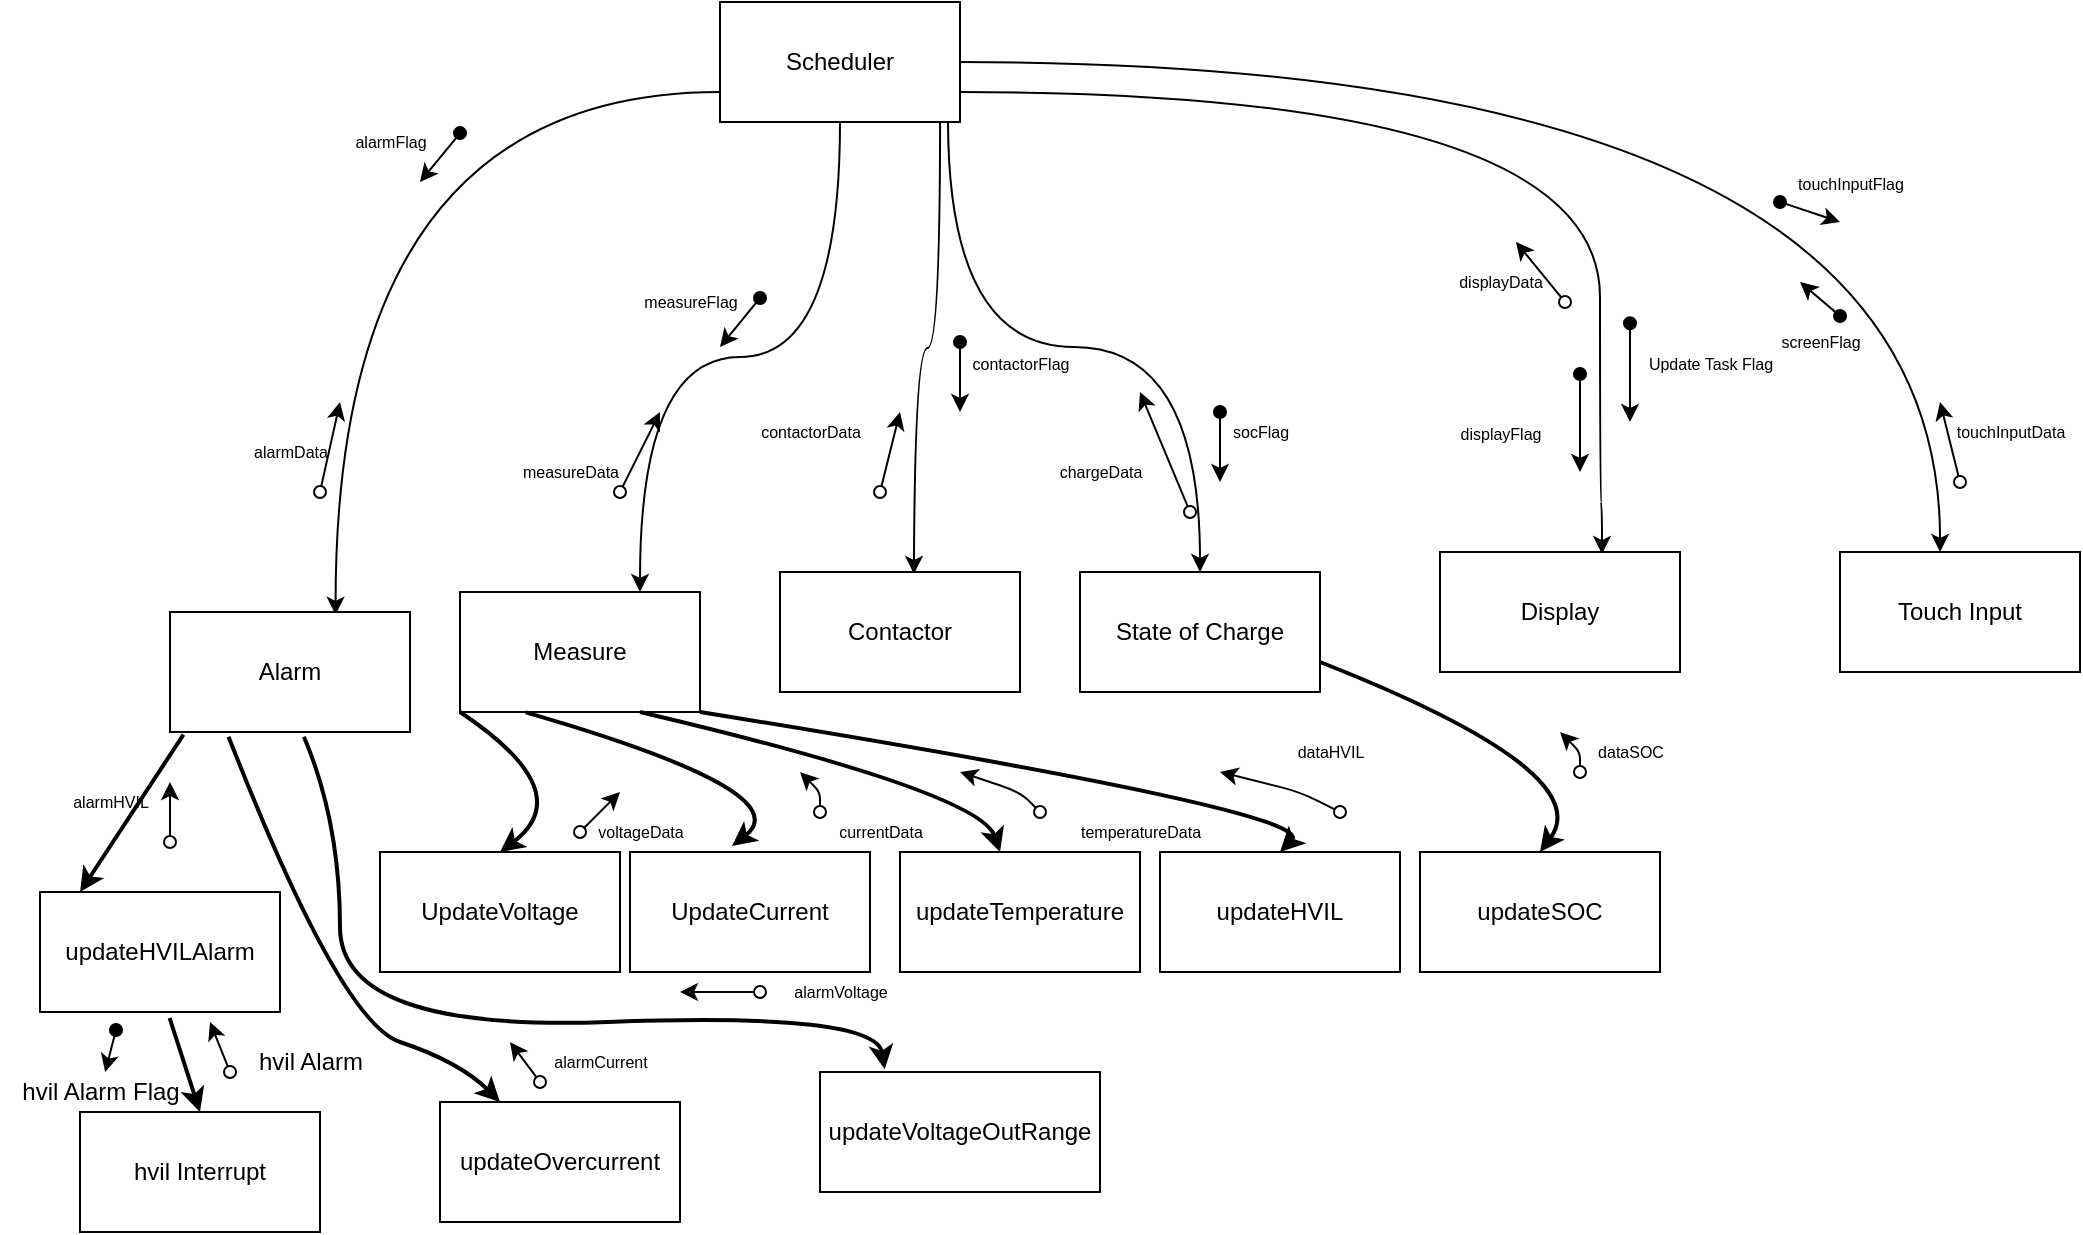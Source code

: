 <mxfile version="14.3.1" type="github">
  <diagram id="eep23TEpH9YFJXfYMCp3" name="Page-1">
    <mxGraphModel dx="1501" dy="397" grid="1" gridSize="10" guides="1" tooltips="1" connect="1" arrows="1" fold="1" page="1" pageScale="1" pageWidth="850" pageHeight="1100" math="0" shadow="0">
      <root>
        <mxCell id="0" />
        <mxCell id="1" parent="0" />
        <mxCell id="KftTdbNhHA2uExKty297-1" style="edgeStyle=orthogonalEdgeStyle;rounded=0;orthogonalLoop=1;jettySize=auto;html=1;exitX=0;exitY=0.75;exitDx=0;exitDy=0;entryX=0.69;entryY=0.023;entryDx=0;entryDy=0;entryPerimeter=0;curved=1;" parent="1" source="KftTdbNhHA2uExKty297-7" target="KftTdbNhHA2uExKty297-10" edge="1">
          <mxGeometry relative="1" as="geometry">
            <mxPoint x="390" y="75" as="sourcePoint" />
          </mxGeometry>
        </mxCell>
        <mxCell id="KftTdbNhHA2uExKty297-2" style="edgeStyle=orthogonalEdgeStyle;rounded=0;orthogonalLoop=1;jettySize=auto;html=1;exitX=0.5;exitY=1;exitDx=0;exitDy=0;entryX=0.75;entryY=0;entryDx=0;entryDy=0;curved=1;" parent="1" source="KftTdbNhHA2uExKty297-7" target="KftTdbNhHA2uExKty297-8" edge="1">
          <mxGeometry relative="1" as="geometry">
            <mxPoint x="420" y="75" as="sourcePoint" />
          </mxGeometry>
        </mxCell>
        <mxCell id="KftTdbNhHA2uExKty297-3" style="edgeStyle=orthogonalEdgeStyle;rounded=0;orthogonalLoop=1;jettySize=auto;html=1;exitX=0.917;exitY=1;exitDx=0;exitDy=0;entryX=0.558;entryY=-0.067;entryDx=0;entryDy=0;entryPerimeter=0;curved=1;exitPerimeter=0;" parent="1" source="KftTdbNhHA2uExKty297-7" edge="1">
          <mxGeometry relative="1" as="geometry">
            <mxPoint x="436.96" y="295.98" as="targetPoint" />
            <mxPoint x="450" y="75" as="sourcePoint" />
          </mxGeometry>
        </mxCell>
        <mxCell id="KftTdbNhHA2uExKty297-4" style="edgeStyle=orthogonalEdgeStyle;rounded=0;orthogonalLoop=1;jettySize=auto;html=1;exitX=0.95;exitY=0.983;exitDx=0;exitDy=0;curved=1;exitPerimeter=0;" parent="1" source="KftTdbNhHA2uExKty297-7" target="KftTdbNhHA2uExKty297-11" edge="1">
          <mxGeometry relative="1" as="geometry">
            <mxPoint x="480" y="75" as="sourcePoint" />
          </mxGeometry>
        </mxCell>
        <mxCell id="KftTdbNhHA2uExKty297-5" style="edgeStyle=orthogonalEdgeStyle;rounded=0;orthogonalLoop=1;jettySize=auto;html=1;exitX=1;exitY=0.75;exitDx=0;exitDy=0;curved=1;entryX=0.675;entryY=0.017;entryDx=0;entryDy=0;entryPerimeter=0;" parent="1" source="KftTdbNhHA2uExKty297-7" target="KftTdbNhHA2uExKty297-13" edge="1">
          <mxGeometry relative="1" as="geometry">
            <mxPoint x="510" y="75" as="sourcePoint" />
            <Array as="points">
              <mxPoint x="780" y="55" />
              <mxPoint x="780" y="260" />
              <mxPoint x="781" y="260" />
            </Array>
            <mxPoint x="790" y="260" as="targetPoint" />
          </mxGeometry>
        </mxCell>
        <mxCell id="KftTdbNhHA2uExKty297-6" style="edgeStyle=orthogonalEdgeStyle;rounded=0;orthogonalLoop=1;jettySize=auto;html=1;exitX=1;exitY=0.5;exitDx=0;exitDy=0;entryX=0.417;entryY=0;entryDx=0;entryDy=0;entryPerimeter=0;curved=1;" parent="1" source="KftTdbNhHA2uExKty297-7" target="KftTdbNhHA2uExKty297-50" edge="1">
          <mxGeometry relative="1" as="geometry">
            <mxPoint x="510" y="30" as="sourcePoint" />
          </mxGeometry>
        </mxCell>
        <mxCell id="KftTdbNhHA2uExKty297-7" value="Scheduler" style="rounded=0;whiteSpace=wrap;html=1;" parent="1" vertex="1">
          <mxGeometry x="340" y="10" width="120" height="60" as="geometry" />
        </mxCell>
        <mxCell id="KftTdbNhHA2uExKty297-8" value="Measure" style="rounded=0;whiteSpace=wrap;html=1;" parent="1" vertex="1">
          <mxGeometry x="210" y="305" width="120" height="60" as="geometry" />
        </mxCell>
        <mxCell id="KftTdbNhHA2uExKty297-9" value="Contactor" style="rounded=0;whiteSpace=wrap;html=1;" parent="1" vertex="1">
          <mxGeometry x="370" y="295" width="120" height="60" as="geometry" />
        </mxCell>
        <mxCell id="KftTdbNhHA2uExKty297-10" value="Alarm" style="rounded=0;whiteSpace=wrap;html=1;" parent="1" vertex="1">
          <mxGeometry x="65" y="315" width="120" height="60" as="geometry" />
        </mxCell>
        <mxCell id="KftTdbNhHA2uExKty297-11" value="State of Charge" style="rounded=0;whiteSpace=wrap;html=1;" parent="1" vertex="1">
          <mxGeometry x="520" y="295" width="120" height="60" as="geometry" />
        </mxCell>
        <mxCell id="KftTdbNhHA2uExKty297-13" value="Display" style="rounded=0;whiteSpace=wrap;html=1;" parent="1" vertex="1">
          <mxGeometry x="700" y="285" width="120" height="60" as="geometry" />
        </mxCell>
        <mxCell id="KftTdbNhHA2uExKty297-14" value="UpdateVoltage" style="rounded=0;whiteSpace=wrap;html=1;" parent="1" vertex="1">
          <mxGeometry x="170" y="435" width="120" height="60" as="geometry" />
        </mxCell>
        <mxCell id="KftTdbNhHA2uExKty297-15" value="UpdateCurrent" style="rounded=0;whiteSpace=wrap;html=1;align=center;" parent="1" vertex="1">
          <mxGeometry x="295" y="435" width="120" height="60" as="geometry" />
        </mxCell>
        <mxCell id="KftTdbNhHA2uExKty297-16" value="updateTemperature" style="rounded=0;whiteSpace=wrap;html=1;" parent="1" vertex="1">
          <mxGeometry x="430" y="435" width="120" height="60" as="geometry" />
        </mxCell>
        <mxCell id="KftTdbNhHA2uExKty297-17" value="updateHVIL" style="rounded=0;whiteSpace=wrap;html=1;" parent="1" vertex="1">
          <mxGeometry x="560" y="435" width="120" height="60" as="geometry" />
        </mxCell>
        <mxCell id="KftTdbNhHA2uExKty297-18" value="updateSOC" style="rounded=0;whiteSpace=wrap;html=1;" parent="1" vertex="1">
          <mxGeometry x="690" y="435" width="120" height="60" as="geometry" />
        </mxCell>
        <mxCell id="KftTdbNhHA2uExKty297-19" value="" style="endArrow=classic;html=1;strokeWidth=2;entryX=0.5;entryY=0;entryDx=0;entryDy=0;curved=1;exitX=1;exitY=0.75;exitDx=0;exitDy=0;" parent="1" source="KftTdbNhHA2uExKty297-11" target="KftTdbNhHA2uExKty297-18" edge="1">
          <mxGeometry width="50" height="50" relative="1" as="geometry">
            <mxPoint x="750" y="355" as="sourcePoint" />
            <mxPoint x="560" y="445" as="targetPoint" />
            <Array as="points">
              <mxPoint x="780" y="395" />
            </Array>
          </mxGeometry>
        </mxCell>
        <mxCell id="KftTdbNhHA2uExKty297-20" value="" style="endArrow=classic;html=1;strokeWidth=2;exitX=0;exitY=1;exitDx=0;exitDy=0;entryX=0.5;entryY=0;entryDx=0;entryDy=0;curved=1;" parent="1" source="KftTdbNhHA2uExKty297-8" target="KftTdbNhHA2uExKty297-14" edge="1">
          <mxGeometry width="50" height="50" relative="1" as="geometry">
            <mxPoint x="410" y="445" as="sourcePoint" />
            <mxPoint x="460" y="395" as="targetPoint" />
            <Array as="points">
              <mxPoint x="270" y="405" />
            </Array>
          </mxGeometry>
        </mxCell>
        <mxCell id="KftTdbNhHA2uExKty297-21" value="" style="endArrow=classic;html=1;strokeWidth=2;entryX=0.425;entryY=-0.05;entryDx=0;entryDy=0;entryPerimeter=0;curved=1;exitX=0.274;exitY=1.003;exitDx=0;exitDy=0;exitPerimeter=0;" parent="1" source="KftTdbNhHA2uExKty297-8" target="KftTdbNhHA2uExKty297-15" edge="1">
          <mxGeometry width="50" height="50" relative="1" as="geometry">
            <mxPoint x="340" y="405" as="sourcePoint" />
            <mxPoint x="480" y="365" as="targetPoint" />
            <Array as="points">
              <mxPoint x="381" y="405" />
            </Array>
          </mxGeometry>
        </mxCell>
        <mxCell id="KftTdbNhHA2uExKty297-22" value="" style="endArrow=classic;html=1;strokeWidth=2;exitX=0.75;exitY=1;exitDx=0;exitDy=0;entryX=0.417;entryY=0;entryDx=0;entryDy=0;entryPerimeter=0;curved=1;" parent="1" source="KftTdbNhHA2uExKty297-8" target="KftTdbNhHA2uExKty297-16" edge="1">
          <mxGeometry width="50" height="50" relative="1" as="geometry">
            <mxPoint x="480" y="395" as="sourcePoint" />
            <mxPoint x="530" y="345" as="targetPoint" />
            <Array as="points">
              <mxPoint x="470" y="405" />
            </Array>
          </mxGeometry>
        </mxCell>
        <mxCell id="KftTdbNhHA2uExKty297-23" value="" style="endArrow=classic;html=1;strokeWidth=2;exitX=1;exitY=1;exitDx=0;exitDy=0;entryX=0.5;entryY=0;entryDx=0;entryDy=0;curved=1;" parent="1" source="KftTdbNhHA2uExKty297-8" target="KftTdbNhHA2uExKty297-17" edge="1">
          <mxGeometry width="50" height="50" relative="1" as="geometry">
            <mxPoint x="480" y="435" as="sourcePoint" />
            <mxPoint x="530" y="385" as="targetPoint" />
            <Array as="points">
              <mxPoint x="640" y="415" />
            </Array>
          </mxGeometry>
        </mxCell>
        <mxCell id="KftTdbNhHA2uExKty297-24" value="contactorData" style="text;html=1;align=center;verticalAlign=middle;resizable=0;points=[];autosize=1;fontSize=8;" parent="1" vertex="1">
          <mxGeometry x="350" y="215" width="70" height="20" as="geometry" />
        </mxCell>
        <mxCell id="KftTdbNhHA2uExKty297-25" value="measureData" style="text;html=1;align=center;verticalAlign=middle;resizable=0;points=[];autosize=1;fontSize=8;" parent="1" vertex="1">
          <mxGeometry x="235" y="235" width="60" height="20" as="geometry" />
        </mxCell>
        <mxCell id="KftTdbNhHA2uExKty297-26" value="alarmData" style="text;html=1;align=center;verticalAlign=middle;resizable=0;points=[];autosize=1;fontSize=8;" parent="1" vertex="1">
          <mxGeometry x="100" y="225" width="50" height="20" as="geometry" />
        </mxCell>
        <mxCell id="KftTdbNhHA2uExKty297-27" value="updateVoltageOutRange" style="rounded=0;whiteSpace=wrap;html=1;" parent="1" vertex="1">
          <mxGeometry x="390" y="545" width="140" height="60" as="geometry" />
        </mxCell>
        <mxCell id="KftTdbNhHA2uExKty297-28" value="updateOvercurrent" style="rounded=0;whiteSpace=wrap;html=1;" parent="1" vertex="1">
          <mxGeometry x="200" y="560" width="120" height="60" as="geometry" />
        </mxCell>
        <mxCell id="KftTdbNhHA2uExKty297-29" value="updateHVILAlarm" style="rounded=0;whiteSpace=wrap;html=1;" parent="1" vertex="1">
          <mxGeometry y="455" width="120" height="60" as="geometry" />
        </mxCell>
        <mxCell id="KftTdbNhHA2uExKty297-30" value="" style="endArrow=classic;html=1;strokeWidth=2;fontSize=8;entryX=0.167;entryY=0;entryDx=0;entryDy=0;entryPerimeter=0;exitX=0.056;exitY=1.022;exitDx=0;exitDy=0;exitPerimeter=0;" parent="1" source="KftTdbNhHA2uExKty297-10" target="KftTdbNhHA2uExKty297-29" edge="1">
          <mxGeometry width="50" height="50" relative="1" as="geometry">
            <mxPoint x="280" y="535" as="sourcePoint" />
            <mxPoint x="330" y="485" as="targetPoint" />
          </mxGeometry>
        </mxCell>
        <mxCell id="KftTdbNhHA2uExKty297-31" value="" style="endArrow=classic;html=1;strokeWidth=2;fontSize=8;exitX=0.244;exitY=1.039;exitDx=0;exitDy=0;exitPerimeter=0;entryX=0.25;entryY=0;entryDx=0;entryDy=0;curved=1;" parent="1" source="KftTdbNhHA2uExKty297-10" target="KftTdbNhHA2uExKty297-28" edge="1">
          <mxGeometry width="50" height="50" relative="1" as="geometry">
            <mxPoint x="170" y="565" as="sourcePoint" />
            <mxPoint x="220" y="515" as="targetPoint" />
            <Array as="points">
              <mxPoint x="150" y="520" />
              <mxPoint x="210" y="540" />
            </Array>
          </mxGeometry>
        </mxCell>
        <mxCell id="KftTdbNhHA2uExKty297-32" value="" style="endArrow=classic;html=1;strokeWidth=2;fontSize=8;exitX=0.558;exitY=1.039;exitDx=0;exitDy=0;exitPerimeter=0;entryX=0.231;entryY=-0.022;entryDx=0;entryDy=0;entryPerimeter=0;curved=1;" parent="1" source="KftTdbNhHA2uExKty297-10" target="KftTdbNhHA2uExKty297-27" edge="1">
          <mxGeometry width="50" height="50" relative="1" as="geometry">
            <mxPoint x="310" y="555" as="sourcePoint" />
            <mxPoint x="360" y="505" as="targetPoint" />
            <Array as="points">
              <mxPoint x="150" y="420" />
              <mxPoint x="150" y="525" />
              <mxPoint x="418" y="515" />
            </Array>
          </mxGeometry>
        </mxCell>
        <mxCell id="KftTdbNhHA2uExKty297-33" value="" style="endArrow=classic;html=1;strokeWidth=1;startArrow=oval;startFill=0;" parent="1" edge="1">
          <mxGeometry width="50" height="50" relative="1" as="geometry">
            <mxPoint x="65" y="430" as="sourcePoint" />
            <mxPoint x="65" y="400" as="targetPoint" />
          </mxGeometry>
        </mxCell>
        <mxCell id="KftTdbNhHA2uExKty297-34" value="" style="endArrow=classic;html=1;strokeWidth=1;startArrow=oval;startFill=0;" parent="1" edge="1">
          <mxGeometry width="50" height="50" relative="1" as="geometry">
            <mxPoint x="250" y="550" as="sourcePoint" />
            <mxPoint x="235.0" y="530" as="targetPoint" />
          </mxGeometry>
        </mxCell>
        <mxCell id="KftTdbNhHA2uExKty297-35" value="" style="endArrow=classic;html=1;strokeWidth=1;startArrow=oval;startFill=0;" parent="1" edge="1">
          <mxGeometry width="50" height="50" relative="1" as="geometry">
            <mxPoint x="360.0" y="505" as="sourcePoint" />
            <mxPoint x="320.0" y="505" as="targetPoint" />
          </mxGeometry>
        </mxCell>
        <mxCell id="KftTdbNhHA2uExKty297-36" value="alarmHVIL" style="text;html=1;align=center;verticalAlign=middle;resizable=0;points=[];autosize=1;fontSize=8;" parent="1" vertex="1">
          <mxGeometry x="10" y="400" width="50" height="20" as="geometry" />
        </mxCell>
        <mxCell id="KftTdbNhHA2uExKty297-37" value="alarmCurrent" style="text;html=1;align=center;verticalAlign=middle;resizable=0;points=[];autosize=1;fontSize=8;" parent="1" vertex="1">
          <mxGeometry x="250" y="530" width="60" height="20" as="geometry" />
        </mxCell>
        <mxCell id="KftTdbNhHA2uExKty297-38" value="alarmVoltage" style="text;html=1;align=center;verticalAlign=middle;resizable=0;points=[];autosize=1;fontSize=8;" parent="1" vertex="1">
          <mxGeometry x="370" y="495" width="60" height="20" as="geometry" />
        </mxCell>
        <mxCell id="KftTdbNhHA2uExKty297-39" value="chargeData" style="text;html=1;align=center;verticalAlign=middle;resizable=0;points=[];autosize=1;fontSize=8;" parent="1" vertex="1">
          <mxGeometry x="500" y="235" width="60" height="20" as="geometry" />
        </mxCell>
        <mxCell id="KftTdbNhHA2uExKty297-40" value="" style="endArrow=classic;html=1;strokeWidth=1;startArrow=oval;startFill=0;" parent="1" edge="1">
          <mxGeometry width="50" height="50" relative="1" as="geometry">
            <mxPoint x="270.0" y="425" as="sourcePoint" />
            <mxPoint x="290.0" y="405" as="targetPoint" />
          </mxGeometry>
        </mxCell>
        <mxCell id="KftTdbNhHA2uExKty297-41" value="voltageData" style="text;html=1;align=center;verticalAlign=middle;resizable=0;points=[];autosize=1;fontSize=8;" parent="1" vertex="1">
          <mxGeometry x="270" y="415" width="60" height="20" as="geometry" />
        </mxCell>
        <mxCell id="KftTdbNhHA2uExKty297-42" value="" style="endArrow=classic;html=1;strokeWidth=1;startArrow=oval;startFill=0;" parent="1" edge="1">
          <mxGeometry width="50" height="50" relative="1" as="geometry">
            <mxPoint x="390.0" y="415" as="sourcePoint" />
            <mxPoint x="380.0" y="395" as="targetPoint" />
            <Array as="points">
              <mxPoint x="390" y="405" />
            </Array>
          </mxGeometry>
        </mxCell>
        <mxCell id="KftTdbNhHA2uExKty297-43" value="currentData" style="text;html=1;align=center;verticalAlign=middle;resizable=0;points=[];autosize=1;fontSize=8;" parent="1" vertex="1">
          <mxGeometry x="390" y="415" width="60" height="20" as="geometry" />
        </mxCell>
        <mxCell id="KftTdbNhHA2uExKty297-44" value="" style="endArrow=classic;html=1;strokeWidth=1;startArrow=oval;startFill=0;" parent="1" edge="1">
          <mxGeometry width="50" height="50" relative="1" as="geometry">
            <mxPoint x="500.0" y="415" as="sourcePoint" />
            <mxPoint x="460.0" y="395" as="targetPoint" />
            <Array as="points">
              <mxPoint x="490" y="405" />
            </Array>
          </mxGeometry>
        </mxCell>
        <mxCell id="KftTdbNhHA2uExKty297-45" value="temperatureData" style="text;html=1;align=center;verticalAlign=middle;resizable=0;points=[];autosize=1;fontSize=8;" parent="1" vertex="1">
          <mxGeometry x="510" y="415" width="80" height="20" as="geometry" />
        </mxCell>
        <mxCell id="KftTdbNhHA2uExKty297-46" value="" style="endArrow=classic;html=1;strokeWidth=1;startArrow=oval;startFill=0;" parent="1" edge="1">
          <mxGeometry width="50" height="50" relative="1" as="geometry">
            <mxPoint x="650" y="415" as="sourcePoint" />
            <mxPoint x="590.0" y="395" as="targetPoint" />
            <Array as="points">
              <mxPoint x="630" y="405" />
            </Array>
          </mxGeometry>
        </mxCell>
        <mxCell id="KftTdbNhHA2uExKty297-47" value="dataHVIL" style="text;html=1;align=center;verticalAlign=middle;resizable=0;points=[];autosize=1;fontSize=8;" parent="1" vertex="1">
          <mxGeometry x="620" y="375" width="50" height="20" as="geometry" />
        </mxCell>
        <mxCell id="KftTdbNhHA2uExKty297-48" value="" style="endArrow=classic;html=1;strokeWidth=1;startArrow=oval;startFill=0;" parent="1" edge="1">
          <mxGeometry width="50" height="50" relative="1" as="geometry">
            <mxPoint x="770" y="395" as="sourcePoint" />
            <mxPoint x="760" y="375" as="targetPoint" />
            <Array as="points">
              <mxPoint x="770" y="385" />
            </Array>
          </mxGeometry>
        </mxCell>
        <mxCell id="KftTdbNhHA2uExKty297-49" value="dataSOC" style="text;html=1;align=center;verticalAlign=middle;resizable=0;points=[];autosize=1;fontSize=8;" parent="1" vertex="1">
          <mxGeometry x="770" y="375" width="50" height="20" as="geometry" />
        </mxCell>
        <mxCell id="KftTdbNhHA2uExKty297-50" value="Touch Input" style="rounded=0;whiteSpace=wrap;html=1;" parent="1" vertex="1">
          <mxGeometry x="900" y="285" width="120" height="60" as="geometry" />
        </mxCell>
        <mxCell id="KftTdbNhHA2uExKty297-51" value="" style="endArrow=classic;html=1;strokeWidth=1;startArrow=oval;startFill=1;exitX=0.667;exitY=-0.15;exitDx=0;exitDy=0;exitPerimeter=0;" parent="1" source="KftTdbNhHA2uExKty297-52" edge="1">
          <mxGeometry width="50" height="50" relative="1" as="geometry">
            <mxPoint x="860" y="225.0" as="sourcePoint" />
            <mxPoint x="880" y="150" as="targetPoint" />
          </mxGeometry>
        </mxCell>
        <mxCell id="KftTdbNhHA2uExKty297-52" value="screenFlag" style="text;html=1;align=center;verticalAlign=middle;resizable=0;points=[];autosize=1;fontSize=8;" parent="1" vertex="1">
          <mxGeometry x="860" y="170" width="60" height="20" as="geometry" />
        </mxCell>
        <mxCell id="KftTdbNhHA2uExKty297-53" value="" style="endArrow=classic;html=1;strokeWidth=1;startArrow=oval;startFill=0;" parent="1" edge="1">
          <mxGeometry width="50" height="50" relative="1" as="geometry">
            <mxPoint x="960" y="250" as="sourcePoint" />
            <mxPoint x="950" y="210" as="targetPoint" />
          </mxGeometry>
        </mxCell>
        <mxCell id="KftTdbNhHA2uExKty297-54" value="touchInputData" style="text;html=1;align=center;verticalAlign=middle;resizable=0;points=[];autosize=1;fontSize=8;" parent="1" vertex="1">
          <mxGeometry x="950" y="215.0" width="70" height="20" as="geometry" />
        </mxCell>
        <mxCell id="KftTdbNhHA2uExKty297-55" value="" style="endArrow=classic;html=1;strokeWidth=1;startArrow=oval;startFill=0;" parent="1" edge="1">
          <mxGeometry width="50" height="50" relative="1" as="geometry">
            <mxPoint x="575.0" y="265.0" as="sourcePoint" />
            <mxPoint x="550.0" y="205.0" as="targetPoint" />
          </mxGeometry>
        </mxCell>
        <mxCell id="KftTdbNhHA2uExKty297-56" value="" style="endArrow=classic;html=1;strokeWidth=1;startArrow=oval;startFill=0;" parent="1" edge="1">
          <mxGeometry width="50" height="50" relative="1" as="geometry">
            <mxPoint x="420.0" y="255.0" as="sourcePoint" />
            <mxPoint x="430.0" y="215.0" as="targetPoint" />
          </mxGeometry>
        </mxCell>
        <mxCell id="KftTdbNhHA2uExKty297-57" value="" style="endArrow=classic;html=1;strokeWidth=1;startArrow=oval;startFill=0;" parent="1" edge="1">
          <mxGeometry width="50" height="50" relative="1" as="geometry">
            <mxPoint x="290.0" y="255.0" as="sourcePoint" />
            <mxPoint x="310.0" y="215.0" as="targetPoint" />
          </mxGeometry>
        </mxCell>
        <mxCell id="KftTdbNhHA2uExKty297-58" value="" style="endArrow=classic;html=1;strokeWidth=1;startArrow=oval;startFill=0;" parent="1" edge="1">
          <mxGeometry width="50" height="50" relative="1" as="geometry">
            <mxPoint x="140" y="255.0" as="sourcePoint" />
            <mxPoint x="150" y="210" as="targetPoint" />
          </mxGeometry>
        </mxCell>
        <mxCell id="KftTdbNhHA2uExKty297-65" value="" style="endArrow=classic;html=1;strokeWidth=1;startArrow=oval;startFill=1;" parent="1" edge="1">
          <mxGeometry width="50" height="50" relative="1" as="geometry">
            <mxPoint x="770" y="196" as="sourcePoint" />
            <mxPoint x="770" y="245" as="targetPoint" />
            <Array as="points">
              <mxPoint x="770" y="220" />
            </Array>
          </mxGeometry>
        </mxCell>
        <mxCell id="KftTdbNhHA2uExKty297-66" value="" style="endArrow=classic;html=1;strokeWidth=1;startArrow=oval;startFill=1;" parent="1" edge="1">
          <mxGeometry width="50" height="50" relative="1" as="geometry">
            <mxPoint x="795" y="170.63" as="sourcePoint" />
            <mxPoint x="795" y="220" as="targetPoint" />
            <Array as="points">
              <mxPoint x="795" y="170.13" />
            </Array>
          </mxGeometry>
        </mxCell>
        <mxCell id="KftTdbNhHA2uExKty297-67" value="&lt;font style=&quot;font-size: 8px&quot;&gt;Update Task Flag&lt;/font&gt;" style="text;html=1;align=center;verticalAlign=middle;resizable=0;points=[];autosize=1;rotation=0;" parent="1" vertex="1">
          <mxGeometry x="800" y="180" width="70" height="20" as="geometry" />
        </mxCell>
        <mxCell id="KftTdbNhHA2uExKty297-68" value="&lt;font style=&quot;font-size: 8px&quot;&gt;displayFlag&lt;/font&gt;" style="text;html=1;align=center;verticalAlign=middle;resizable=0;points=[];autosize=1;" parent="1" vertex="1">
          <mxGeometry x="700" y="215" width="60" height="20" as="geometry" />
        </mxCell>
        <mxCell id="KftTdbNhHA2uExKty297-69" value="" style="endArrow=classic;html=1;strokeWidth=1;startArrow=oval;startFill=1;" parent="1" edge="1">
          <mxGeometry width="50" height="50" relative="1" as="geometry">
            <mxPoint x="460" y="180" as="sourcePoint" />
            <mxPoint x="460.0" y="215.0" as="targetPoint" />
            <Array as="points" />
          </mxGeometry>
        </mxCell>
        <mxCell id="KftTdbNhHA2uExKty297-70" value="&lt;span style=&quot;font-size: 8px&quot;&gt;contactorFlag&lt;/span&gt;" style="text;html=1;align=center;verticalAlign=middle;resizable=0;points=[];autosize=1;" parent="1" vertex="1">
          <mxGeometry x="460" y="180" width="60" height="20" as="geometry" />
        </mxCell>
        <mxCell id="KftTdbNhHA2uExKty297-71" value="" style="endArrow=classic;html=1;strokeWidth=2;fontSize=8;exitX=0.54;exitY=1.05;exitDx=0;exitDy=0;exitPerimeter=0;entryX=0.5;entryY=0;entryDx=0;entryDy=0;" parent="1" edge="1" target="KftTdbNhHA2uExKty297-77" source="KftTdbNhHA2uExKty297-29">
          <mxGeometry width="50" height="50" relative="1" as="geometry">
            <mxPoint x="86.68" y="515" as="sourcePoint" />
            <mxPoint x="80" y="570" as="targetPoint" />
          </mxGeometry>
        </mxCell>
        <mxCell id="KftTdbNhHA2uExKty297-72" value="" style="endArrow=classic;html=1;strokeWidth=1;startArrow=oval;startFill=0;" parent="1" edge="1">
          <mxGeometry width="50" height="50" relative="1" as="geometry">
            <mxPoint x="95" y="545" as="sourcePoint" />
            <mxPoint x="85" y="520" as="targetPoint" />
          </mxGeometry>
        </mxCell>
        <mxCell id="KftTdbNhHA2uExKty297-73" value="" style="endArrow=classic;html=1;strokeWidth=1;startArrow=oval;startFill=1;exitX=0.15;exitY=1.15;exitDx=0;exitDy=0;exitPerimeter=0;" parent="1" edge="1">
          <mxGeometry width="50" height="50" relative="1" as="geometry">
            <mxPoint x="38" y="524" as="sourcePoint" />
            <mxPoint x="32.581" y="545" as="targetPoint" />
            <Array as="points" />
          </mxGeometry>
        </mxCell>
        <mxCell id="KftTdbNhHA2uExKty297-74" value="hvil Alarm" style="text;html=1;align=center;verticalAlign=middle;resizable=0;points=[];autosize=1;" parent="1" vertex="1">
          <mxGeometry x="100" y="530" width="70" height="20" as="geometry" />
        </mxCell>
        <mxCell id="KftTdbNhHA2uExKty297-75" value="hvil Alarm Flag" style="text;html=1;align=center;verticalAlign=middle;resizable=0;points=[];autosize=1;" parent="1" vertex="1">
          <mxGeometry x="-20" y="545" width="100" height="20" as="geometry" />
        </mxCell>
        <mxCell id="KftTdbNhHA2uExKty297-77" value="hvil Interrupt" style="rounded=0;whiteSpace=wrap;html=1;" parent="1" vertex="1">
          <mxGeometry x="20" y="565" width="120" height="60" as="geometry" />
        </mxCell>
        <mxCell id="HoIOViwTMnmnvjEIozFm-1" value="" style="endArrow=classic;html=1;strokeWidth=1;startArrow=oval;startFill=1;" parent="1" edge="1">
          <mxGeometry width="50" height="50" relative="1" as="geometry">
            <mxPoint x="210" y="75.56" as="sourcePoint" />
            <mxPoint x="190" y="100" as="targetPoint" />
            <Array as="points">
              <mxPoint x="210" y="75.06" />
            </Array>
          </mxGeometry>
        </mxCell>
        <mxCell id="HoIOViwTMnmnvjEIozFm-2" value="alarmFlag" style="text;html=1;align=center;verticalAlign=middle;resizable=0;points=[];autosize=1;fontSize=8;" parent="1" vertex="1">
          <mxGeometry x="150" y="70" width="50" height="20" as="geometry" />
        </mxCell>
        <mxCell id="HoIOViwTMnmnvjEIozFm-3" value="measureFlag" style="text;html=1;align=center;verticalAlign=middle;resizable=0;points=[];autosize=1;fontSize=8;" parent="1" vertex="1">
          <mxGeometry x="295" y="150" width="60" height="20" as="geometry" />
        </mxCell>
        <mxCell id="HoIOViwTMnmnvjEIozFm-4" value="" style="endArrow=classic;html=1;strokeWidth=1;startArrow=oval;startFill=1;" parent="1" edge="1">
          <mxGeometry width="50" height="50" relative="1" as="geometry">
            <mxPoint x="360" y="158.03" as="sourcePoint" />
            <mxPoint x="340" y="182.47" as="targetPoint" />
            <Array as="points">
              <mxPoint x="360" y="157.53" />
            </Array>
          </mxGeometry>
        </mxCell>
        <mxCell id="HoIOViwTMnmnvjEIozFm-7" value="" style="endArrow=classic;html=1;strokeWidth=1;startArrow=oval;startFill=1;" parent="1" edge="1">
          <mxGeometry width="50" height="50" relative="1" as="geometry">
            <mxPoint x="590" y="215.0" as="sourcePoint" />
            <mxPoint x="590.0" y="250.0" as="targetPoint" />
            <Array as="points" />
          </mxGeometry>
        </mxCell>
        <mxCell id="HoIOViwTMnmnvjEIozFm-8" value="socFlag" style="text;html=1;align=center;verticalAlign=middle;resizable=0;points=[];autosize=1;fontSize=8;" parent="1" vertex="1">
          <mxGeometry x="590" y="215" width="40" height="20" as="geometry" />
        </mxCell>
        <mxCell id="HoIOViwTMnmnvjEIozFm-9" value="" style="endArrow=classic;html=1;strokeWidth=1;startArrow=oval;startFill=0;" parent="1" edge="1">
          <mxGeometry width="50" height="50" relative="1" as="geometry">
            <mxPoint x="762.5" y="160.0" as="sourcePoint" />
            <mxPoint x="738" y="130" as="targetPoint" />
          </mxGeometry>
        </mxCell>
        <mxCell id="HoIOViwTMnmnvjEIozFm-10" value="displayData" style="text;html=1;align=center;verticalAlign=middle;resizable=0;points=[];autosize=1;fontSize=8;" parent="1" vertex="1">
          <mxGeometry x="700" y="140" width="60" height="20" as="geometry" />
        </mxCell>
        <mxCell id="HoIOViwTMnmnvjEIozFm-11" value="" style="endArrow=classic;html=1;strokeWidth=1;startArrow=oval;startFill=1;" parent="1" edge="1">
          <mxGeometry width="50" height="50" relative="1" as="geometry">
            <mxPoint x="870" y="110" as="sourcePoint" />
            <mxPoint x="900" y="120" as="targetPoint" />
            <Array as="points">
              <mxPoint x="900" y="120" />
            </Array>
          </mxGeometry>
        </mxCell>
        <mxCell id="HoIOViwTMnmnvjEIozFm-12" value="&lt;font style=&quot;font-size: 8px&quot;&gt;touchInputFlag&lt;/font&gt;" style="text;html=1;align=center;verticalAlign=middle;resizable=0;points=[];autosize=1;rotation=0;" parent="1" vertex="1">
          <mxGeometry x="870" y="90" width="70" height="20" as="geometry" />
        </mxCell>
      </root>
    </mxGraphModel>
  </diagram>
</mxfile>
